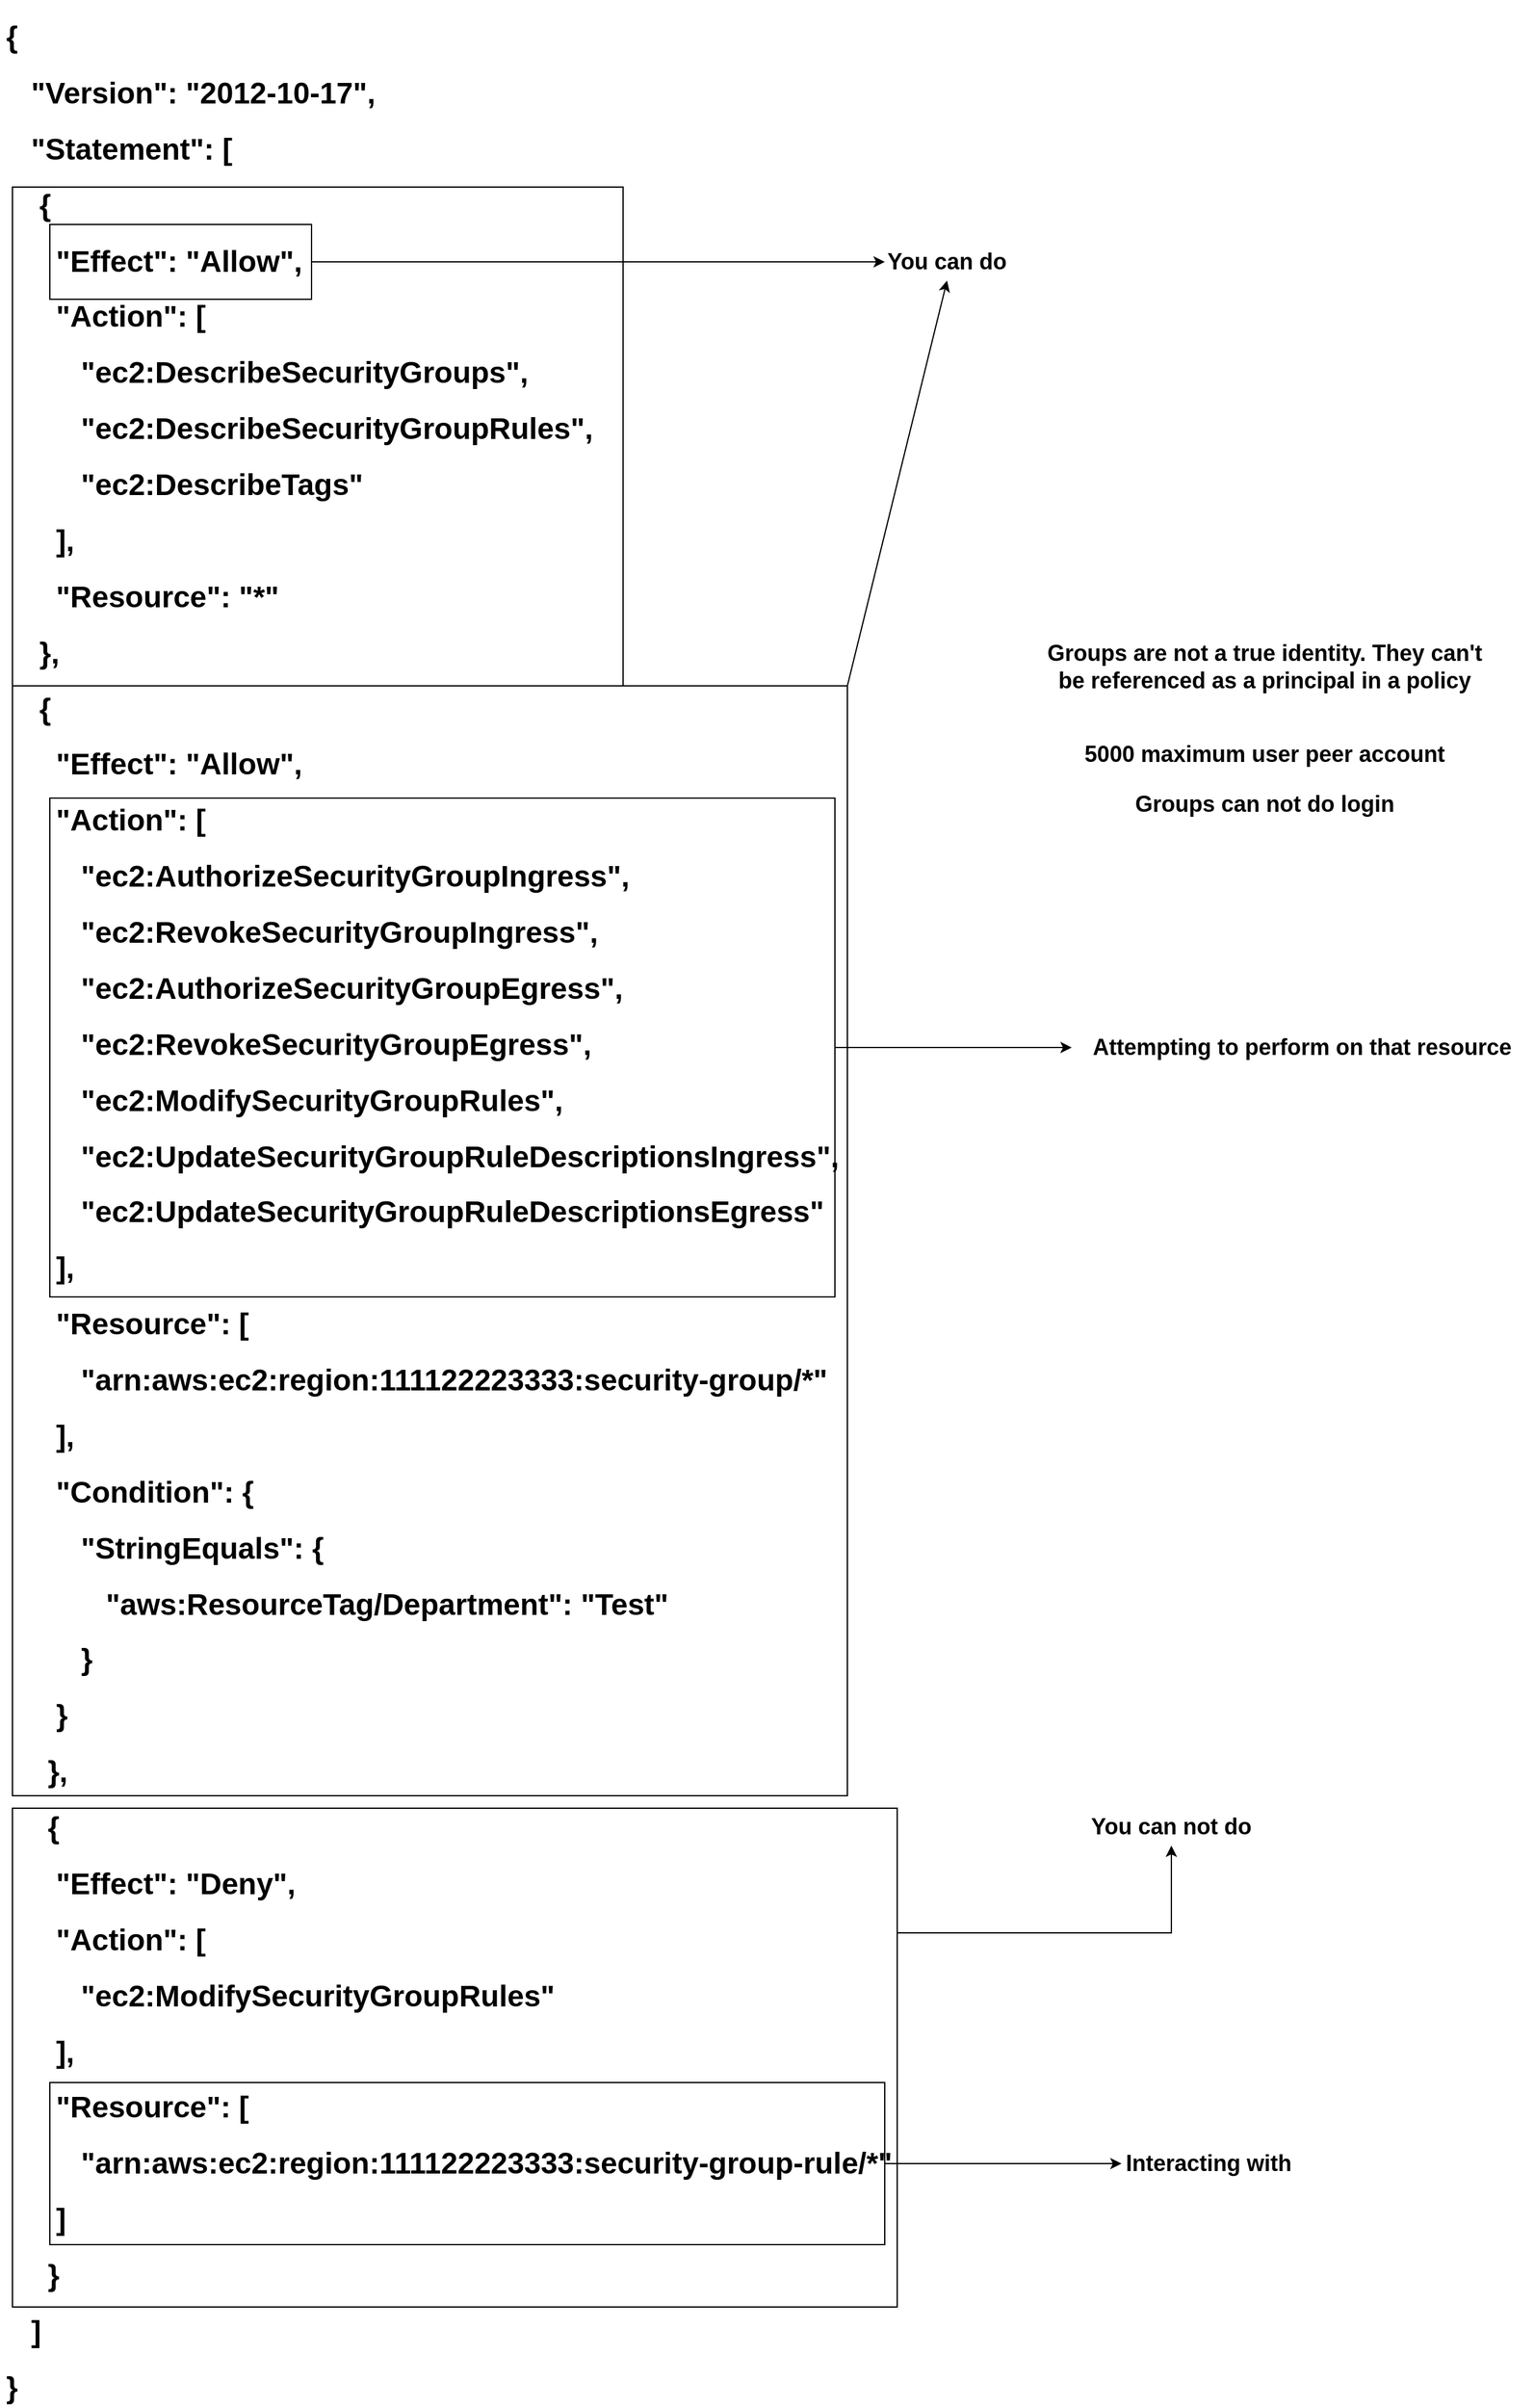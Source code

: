 <mxfile version="21.8.2" type="device">
  <diagram name="Page-1" id="hPMrv_gNLxlbVWxgK_LG">
    <mxGraphModel dx="2074" dy="1133" grid="1" gridSize="10" guides="1" tooltips="1" connect="1" arrows="1" fold="1" page="1" pageScale="1" pageWidth="850" pageHeight="1100" math="0" shadow="0">
      <root>
        <mxCell id="0" />
        <mxCell id="1" parent="0" />
        <mxCell id="t0r2nMiQO9CvB49lToCA-1" value="&lt;h1&gt;{&lt;/h1&gt;&lt;h1&gt;&amp;nbsp; &amp;nbsp;&quot;Version&quot;: &quot;2012-10-17&quot;,&lt;/h1&gt;&lt;h1&gt;&amp;nbsp; &amp;nbsp;&quot;Statement&quot;: [&lt;/h1&gt;&lt;h1&gt;&amp;nbsp; &amp;nbsp; {&lt;/h1&gt;&lt;h1&gt;&amp;nbsp; &amp;nbsp; &amp;nbsp; &quot;Effect&quot;: &quot;Allow&quot;,&lt;/h1&gt;&lt;h1&gt;&amp;nbsp; &amp;nbsp; &amp;nbsp; &quot;Action&quot;: [&lt;/h1&gt;&lt;h1&gt;&amp;nbsp; &amp;nbsp; &amp;nbsp; &amp;nbsp; &amp;nbsp;&quot;ec2:DescribeSecurityGroups&quot;,&lt;/h1&gt;&lt;h1&gt;&amp;nbsp; &amp;nbsp; &amp;nbsp; &amp;nbsp; &amp;nbsp;&quot;ec2:DescribeSecurityGroupRules&quot;,&lt;/h1&gt;&lt;h1&gt;&amp;nbsp; &amp;nbsp; &amp;nbsp; &amp;nbsp; &amp;nbsp;&quot;ec2:DescribeTags&quot;&lt;/h1&gt;&lt;h1&gt;&amp;nbsp; &amp;nbsp; &amp;nbsp; ],&lt;/h1&gt;&lt;h1&gt;&amp;nbsp; &amp;nbsp; &amp;nbsp; &quot;Resource&quot;: &quot;*&quot;&lt;/h1&gt;&lt;h1&gt;&amp;nbsp; &amp;nbsp; },&lt;/h1&gt;&lt;h1&gt;&amp;nbsp; &amp;nbsp; {&lt;/h1&gt;&lt;h1&gt;&amp;nbsp; &amp;nbsp; &amp;nbsp; &quot;Effect&quot;: &quot;Allow&quot;,&lt;/h1&gt;&lt;h1&gt;&amp;nbsp; &amp;nbsp; &amp;nbsp; &quot;Action&quot;: [&lt;/h1&gt;&lt;h1&gt;&amp;nbsp; &amp;nbsp; &amp;nbsp; &amp;nbsp; &amp;nbsp;&quot;ec2:AuthorizeSecurityGroupIngress&quot;,&amp;nbsp;&lt;/h1&gt;&lt;h1&gt;&amp;nbsp; &amp;nbsp; &amp;nbsp; &amp;nbsp; &amp;nbsp;&quot;ec2:RevokeSecurityGroupIngress&quot;,&amp;nbsp;&lt;/h1&gt;&lt;h1&gt;&amp;nbsp; &amp;nbsp; &amp;nbsp; &amp;nbsp; &amp;nbsp;&quot;ec2:AuthorizeSecurityGroupEgress&quot;,&amp;nbsp;&lt;/h1&gt;&lt;h1&gt;&amp;nbsp; &amp;nbsp; &amp;nbsp; &amp;nbsp; &amp;nbsp;&quot;ec2:RevokeSecurityGroupEgress&quot;,&amp;nbsp;&lt;/h1&gt;&lt;h1&gt;&amp;nbsp; &amp;nbsp; &amp;nbsp; &amp;nbsp; &amp;nbsp;&quot;ec2:ModifySecurityGroupRules&quot;,&lt;/h1&gt;&lt;h1&gt;&amp;nbsp; &amp;nbsp; &amp;nbsp; &amp;nbsp; &amp;nbsp;&quot;ec2:UpdateSecurityGroupRuleDescriptionsIngress&quot;,&amp;nbsp;&lt;/h1&gt;&lt;h1&gt;&amp;nbsp; &amp;nbsp; &amp;nbsp; &amp;nbsp; &amp;nbsp;&quot;ec2:UpdateSecurityGroupRuleDescriptionsEgress&quot;&lt;/h1&gt;&lt;h1&gt;&amp;nbsp; &amp;nbsp; &amp;nbsp; ],&lt;/h1&gt;&lt;h1&gt;&amp;nbsp; &amp;nbsp; &amp;nbsp; &quot;Resource&quot;: [&lt;/h1&gt;&lt;h1&gt;&amp;nbsp; &amp;nbsp; &amp;nbsp; &amp;nbsp; &amp;nbsp;&quot;arn:aws:ec2:region:111122223333:security-group/*&quot;&lt;/h1&gt;&lt;h1&gt;&amp;nbsp; &amp;nbsp; &amp;nbsp; ],&lt;/h1&gt;&lt;h1&gt;&amp;nbsp; &amp;nbsp; &amp;nbsp; &quot;Condition&quot;: {&lt;/h1&gt;&lt;h1&gt;&amp;nbsp; &amp;nbsp; &amp;nbsp; &amp;nbsp; &amp;nbsp;&quot;StringEquals&quot;: {&lt;/h1&gt;&lt;h1&gt;&amp;nbsp; &amp;nbsp; &amp;nbsp; &amp;nbsp; &amp;nbsp; &amp;nbsp; &quot;aws:ResourceTag/Department&quot;: &quot;Test&quot;&lt;/h1&gt;&lt;h1&gt;&amp;nbsp; &amp;nbsp; &amp;nbsp; &amp;nbsp; &amp;nbsp;}&lt;/h1&gt;&lt;h1&gt;&amp;nbsp; &amp;nbsp; &amp;nbsp; }&lt;/h1&gt;&lt;h1&gt;&amp;nbsp; &amp;nbsp; &amp;nbsp;},&amp;nbsp; &amp;nbsp; &amp;nbsp;&lt;/h1&gt;&lt;h1&gt;&amp;nbsp; &amp;nbsp; &amp;nbsp;{&lt;/h1&gt;&lt;h1&gt;&amp;nbsp; &amp;nbsp; &amp;nbsp; &quot;Effect&quot;: &quot;Deny&quot;,&lt;/h1&gt;&lt;h1&gt;&amp;nbsp; &amp;nbsp; &amp;nbsp; &quot;Action&quot;: [&lt;/h1&gt;&lt;h1&gt;&amp;nbsp; &amp;nbsp; &amp;nbsp; &amp;nbsp; &amp;nbsp;&quot;ec2:ModifySecurityGroupRules&quot;&lt;/h1&gt;&lt;h1&gt;&amp;nbsp; &amp;nbsp; &amp;nbsp; ],&lt;/h1&gt;&lt;h1&gt;&amp;nbsp; &amp;nbsp; &amp;nbsp; &quot;Resource&quot;: [&lt;/h1&gt;&lt;h1&gt;&amp;nbsp; &amp;nbsp; &amp;nbsp; &amp;nbsp; &amp;nbsp;&quot;arn:aws:ec2:region:111122223333:security-group-rule/*&quot;&lt;/h1&gt;&lt;h1&gt;&amp;nbsp; &amp;nbsp; &amp;nbsp; ]&lt;/h1&gt;&lt;h1&gt;&amp;nbsp; &amp;nbsp; &amp;nbsp;}&lt;/h1&gt;&lt;h1&gt;&amp;nbsp; &amp;nbsp;]&lt;/h1&gt;&lt;h1&gt;}&lt;/h1&gt;" style="text;html=1;spacing=5;spacingTop=-20;whiteSpace=wrap;overflow=hidden;rounded=0;fillColor=none;" vertex="1" parent="1">
          <mxGeometry x="10" y="290" width="740" height="1920" as="geometry" />
        </mxCell>
        <mxCell id="t0r2nMiQO9CvB49lToCA-3" value="" style="rounded=0;whiteSpace=wrap;html=1;fillColor=none;" vertex="1" parent="1">
          <mxGeometry x="20" y="430" width="490" height="400" as="geometry" />
        </mxCell>
        <mxCell id="t0r2nMiQO9CvB49lToCA-4" value="" style="rounded=0;whiteSpace=wrap;html=1;fillColor=none;" vertex="1" parent="1">
          <mxGeometry x="20" y="830" width="670" height="890" as="geometry" />
        </mxCell>
        <mxCell id="t0r2nMiQO9CvB49lToCA-15" style="edgeStyle=orthogonalEdgeStyle;rounded=0;orthogonalLoop=1;jettySize=auto;html=1;exitX=1;exitY=0.25;exitDx=0;exitDy=0;entryX=0.5;entryY=1;entryDx=0;entryDy=0;" edge="1" parent="1" source="t0r2nMiQO9CvB49lToCA-5" target="t0r2nMiQO9CvB49lToCA-13">
          <mxGeometry relative="1" as="geometry" />
        </mxCell>
        <mxCell id="t0r2nMiQO9CvB49lToCA-5" value="" style="rounded=0;whiteSpace=wrap;html=1;fillColor=none;" vertex="1" parent="1">
          <mxGeometry x="20" y="1730" width="710" height="400" as="geometry" />
        </mxCell>
        <mxCell id="t0r2nMiQO9CvB49lToCA-20" style="edgeStyle=orthogonalEdgeStyle;rounded=0;orthogonalLoop=1;jettySize=auto;html=1;exitX=1;exitY=0.5;exitDx=0;exitDy=0;" edge="1" parent="1" source="t0r2nMiQO9CvB49lToCA-7" target="t0r2nMiQO9CvB49lToCA-19">
          <mxGeometry relative="1" as="geometry" />
        </mxCell>
        <mxCell id="t0r2nMiQO9CvB49lToCA-7" value="" style="rounded=0;whiteSpace=wrap;html=1;fillColor=none;" vertex="1" parent="1">
          <mxGeometry x="50" y="920" width="630" height="400" as="geometry" />
        </mxCell>
        <mxCell id="t0r2nMiQO9CvB49lToCA-17" style="edgeStyle=orthogonalEdgeStyle;rounded=0;orthogonalLoop=1;jettySize=auto;html=1;exitX=1;exitY=0.5;exitDx=0;exitDy=0;entryX=0;entryY=0.5;entryDx=0;entryDy=0;" edge="1" parent="1" source="t0r2nMiQO9CvB49lToCA-8" target="t0r2nMiQO9CvB49lToCA-16">
          <mxGeometry relative="1" as="geometry" />
        </mxCell>
        <mxCell id="t0r2nMiQO9CvB49lToCA-8" value="" style="rounded=0;whiteSpace=wrap;html=1;fillColor=none;" vertex="1" parent="1">
          <mxGeometry x="50" y="1950" width="670" height="130" as="geometry" />
        </mxCell>
        <mxCell id="t0r2nMiQO9CvB49lToCA-11" style="edgeStyle=orthogonalEdgeStyle;rounded=0;orthogonalLoop=1;jettySize=auto;html=1;exitX=1;exitY=0.5;exitDx=0;exitDy=0;entryX=0;entryY=0.5;entryDx=0;entryDy=0;" edge="1" parent="1" source="t0r2nMiQO9CvB49lToCA-9" target="t0r2nMiQO9CvB49lToCA-10">
          <mxGeometry relative="1" as="geometry" />
        </mxCell>
        <mxCell id="t0r2nMiQO9CvB49lToCA-9" value="" style="rounded=0;whiteSpace=wrap;html=1;fillColor=none;" vertex="1" parent="1">
          <mxGeometry x="50" y="460" width="210" height="60" as="geometry" />
        </mxCell>
        <mxCell id="t0r2nMiQO9CvB49lToCA-10" value="&lt;font style=&quot;font-size: 18px;&quot;&gt;&lt;b&gt;You can do&lt;/b&gt;&lt;/font&gt;" style="text;html=1;strokeColor=none;fillColor=none;align=center;verticalAlign=middle;whiteSpace=wrap;rounded=0;" vertex="1" parent="1">
          <mxGeometry x="720" y="475" width="100" height="30" as="geometry" />
        </mxCell>
        <mxCell id="t0r2nMiQO9CvB49lToCA-12" value="" style="endArrow=classic;html=1;rounded=0;entryX=0.5;entryY=1;entryDx=0;entryDy=0;exitX=1;exitY=0;exitDx=0;exitDy=0;" edge="1" parent="1" source="t0r2nMiQO9CvB49lToCA-4" target="t0r2nMiQO9CvB49lToCA-10">
          <mxGeometry width="50" height="50" relative="1" as="geometry">
            <mxPoint x="400" y="800" as="sourcePoint" />
            <mxPoint x="450" y="750" as="targetPoint" />
          </mxGeometry>
        </mxCell>
        <mxCell id="t0r2nMiQO9CvB49lToCA-13" value="&lt;font style=&quot;font-size: 18px;&quot;&gt;&lt;b&gt;You can not do&lt;/b&gt;&lt;/font&gt;" style="text;html=1;strokeColor=none;fillColor=none;align=center;verticalAlign=middle;whiteSpace=wrap;rounded=0;" vertex="1" parent="1">
          <mxGeometry x="880" y="1730" width="140" height="30" as="geometry" />
        </mxCell>
        <mxCell id="t0r2nMiQO9CvB49lToCA-16" value="&lt;font style=&quot;font-size: 18px;&quot;&gt;&lt;b&gt;Interacting with&lt;/b&gt;&lt;/font&gt;" style="text;html=1;strokeColor=none;fillColor=none;align=center;verticalAlign=middle;whiteSpace=wrap;rounded=0;" vertex="1" parent="1">
          <mxGeometry x="910" y="2000" width="140" height="30" as="geometry" />
        </mxCell>
        <mxCell id="t0r2nMiQO9CvB49lToCA-19" value="&lt;font style=&quot;font-size: 18px;&quot;&gt;&lt;b&gt;Attempting to perform on that resource&lt;/b&gt;&lt;/font&gt;" style="text;html=1;strokeColor=none;fillColor=none;align=center;verticalAlign=middle;whiteSpace=wrap;rounded=0;" vertex="1" parent="1">
          <mxGeometry x="870" y="1105" width="370" height="30" as="geometry" />
        </mxCell>
        <mxCell id="t0r2nMiQO9CvB49lToCA-21" value="&lt;font style=&quot;font-size: 18px;&quot;&gt;&lt;b&gt;Groups are not a true identity. They can&#39;t be referenced as a principal in a policy&lt;/b&gt;&lt;/font&gt;" style="text;html=1;strokeColor=none;fillColor=none;align=center;verticalAlign=middle;whiteSpace=wrap;rounded=0;" vertex="1" parent="1">
          <mxGeometry x="840" y="800" width="370" height="30" as="geometry" />
        </mxCell>
        <mxCell id="t0r2nMiQO9CvB49lToCA-22" value="&lt;font style=&quot;font-size: 18px;&quot;&gt;&lt;b&gt;5000 maximum user peer account&lt;/b&gt;&lt;/font&gt;" style="text;html=1;strokeColor=none;fillColor=none;align=center;verticalAlign=middle;whiteSpace=wrap;rounded=0;" vertex="1" parent="1">
          <mxGeometry x="840" y="870" width="370" height="30" as="geometry" />
        </mxCell>
        <mxCell id="t0r2nMiQO9CvB49lToCA-23" value="&lt;font style=&quot;font-size: 18px;&quot;&gt;&lt;b&gt;Groups can not do login&lt;/b&gt;&lt;/font&gt;" style="text;html=1;strokeColor=none;fillColor=none;align=center;verticalAlign=middle;whiteSpace=wrap;rounded=0;" vertex="1" parent="1">
          <mxGeometry x="840" y="910" width="370" height="30" as="geometry" />
        </mxCell>
      </root>
    </mxGraphModel>
  </diagram>
</mxfile>

